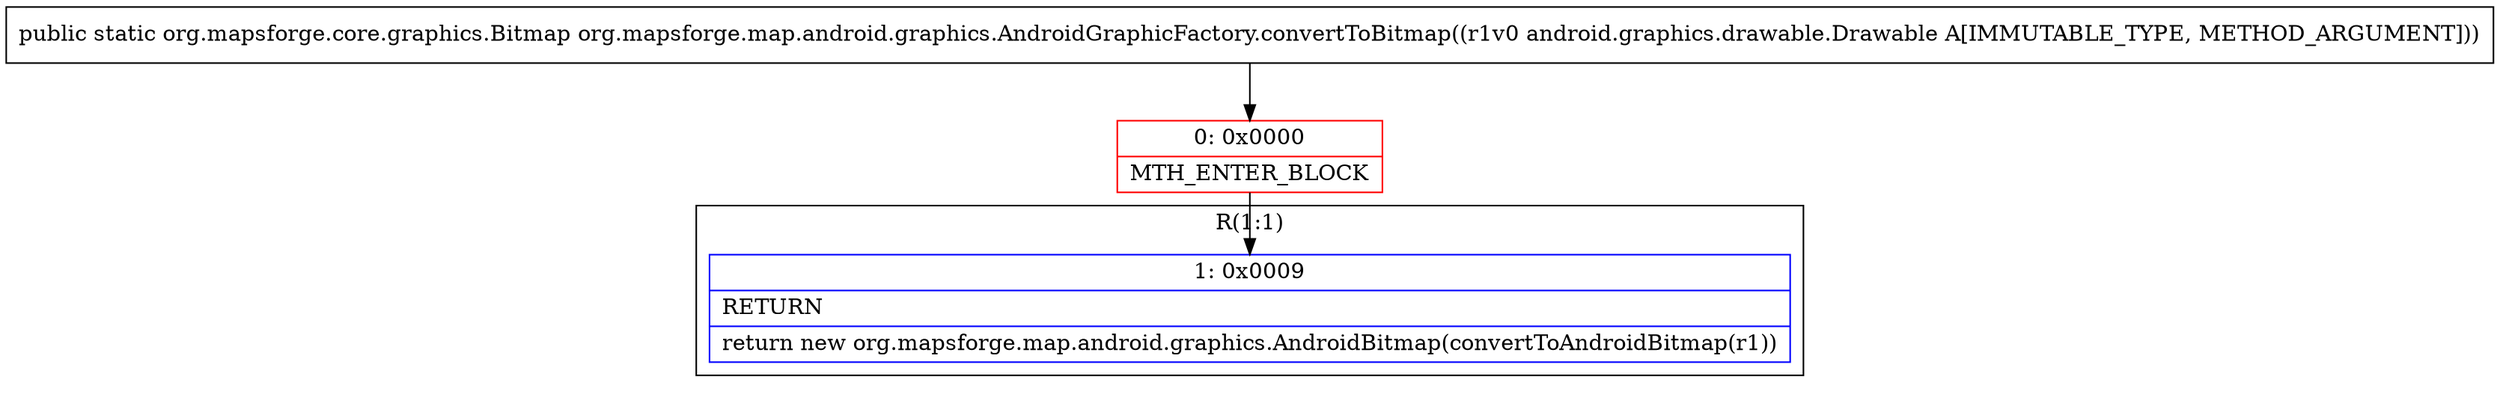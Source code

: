digraph "CFG fororg.mapsforge.map.android.graphics.AndroidGraphicFactory.convertToBitmap(Landroid\/graphics\/drawable\/Drawable;)Lorg\/mapsforge\/core\/graphics\/Bitmap;" {
subgraph cluster_Region_497438311 {
label = "R(1:1)";
node [shape=record,color=blue];
Node_1 [shape=record,label="{1\:\ 0x0009|RETURN\l|return new org.mapsforge.map.android.graphics.AndroidBitmap(convertToAndroidBitmap(r1))\l}"];
}
Node_0 [shape=record,color=red,label="{0\:\ 0x0000|MTH_ENTER_BLOCK\l}"];
MethodNode[shape=record,label="{public static org.mapsforge.core.graphics.Bitmap org.mapsforge.map.android.graphics.AndroidGraphicFactory.convertToBitmap((r1v0 android.graphics.drawable.Drawable A[IMMUTABLE_TYPE, METHOD_ARGUMENT])) }"];
MethodNode -> Node_0;
Node_0 -> Node_1;
}

